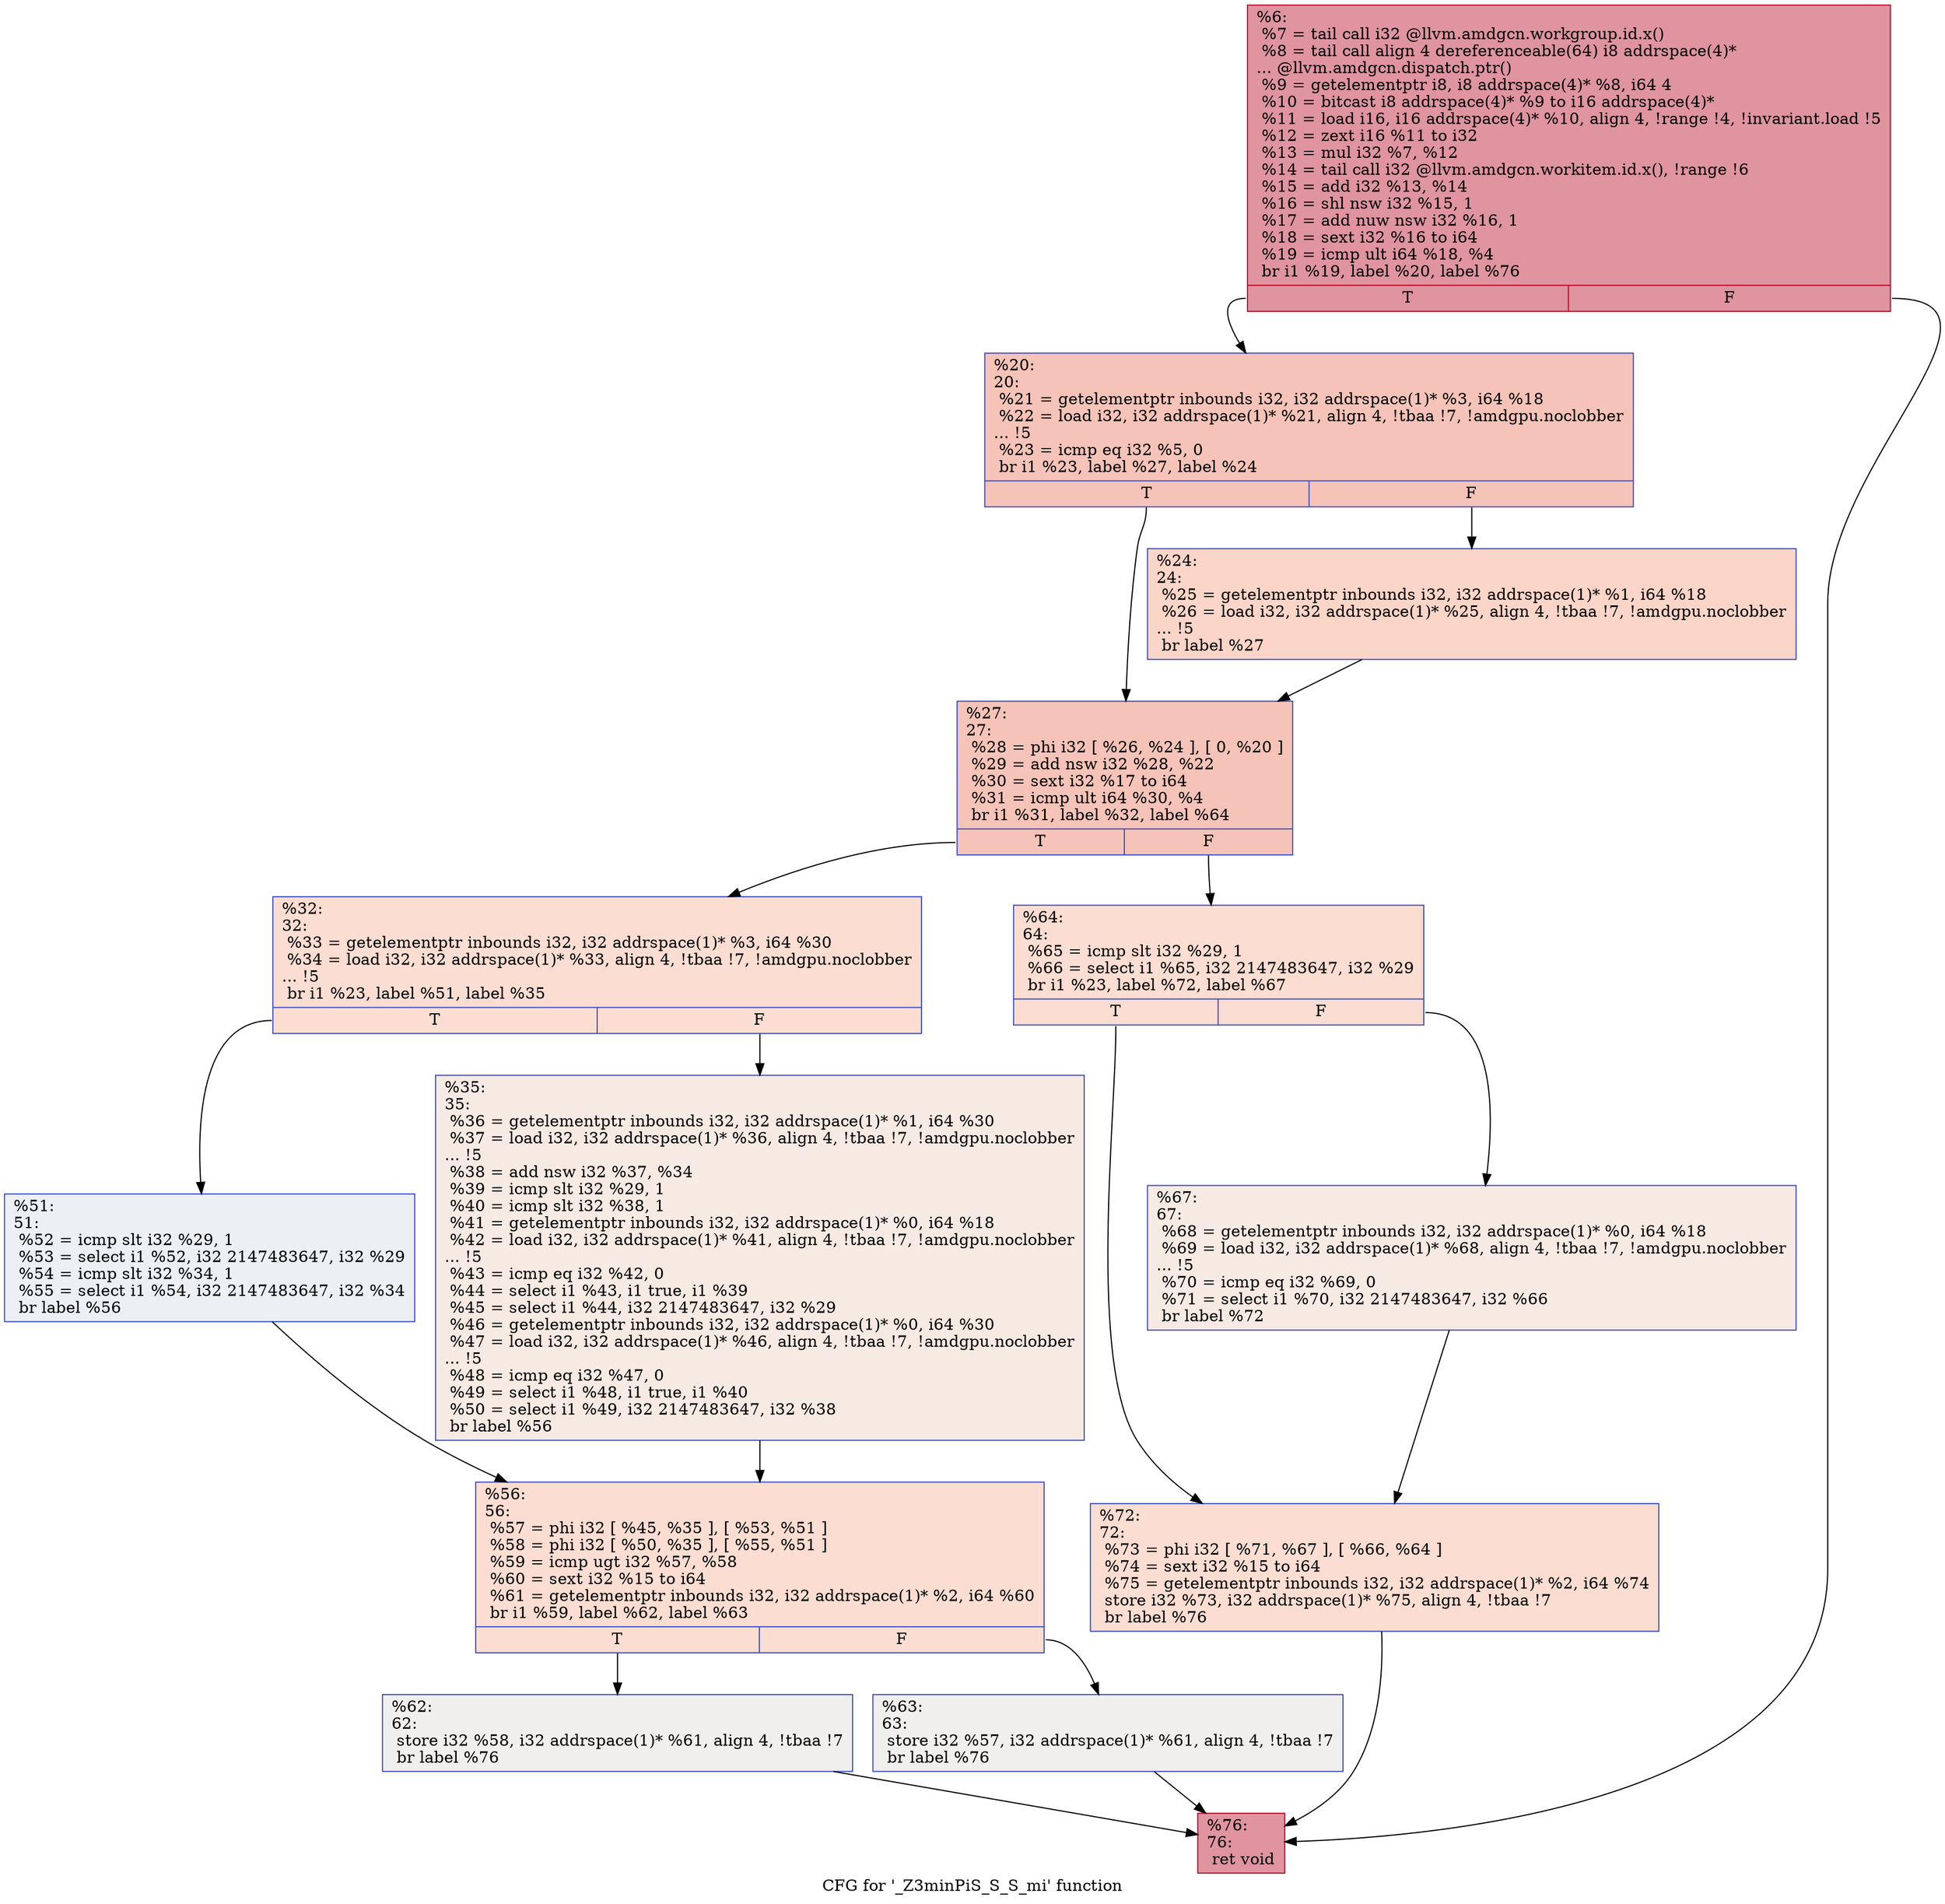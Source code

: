 digraph "CFG for '_Z3minPiS_S_S_mi' function" {
	label="CFG for '_Z3minPiS_S_S_mi' function";

	Node0x46b6cc0 [shape=record,color="#b70d28ff", style=filled, fillcolor="#b70d2870",label="{%6:\l  %7 = tail call i32 @llvm.amdgcn.workgroup.id.x()\l  %8 = tail call align 4 dereferenceable(64) i8 addrspace(4)*\l... @llvm.amdgcn.dispatch.ptr()\l  %9 = getelementptr i8, i8 addrspace(4)* %8, i64 4\l  %10 = bitcast i8 addrspace(4)* %9 to i16 addrspace(4)*\l  %11 = load i16, i16 addrspace(4)* %10, align 4, !range !4, !invariant.load !5\l  %12 = zext i16 %11 to i32\l  %13 = mul i32 %7, %12\l  %14 = tail call i32 @llvm.amdgcn.workitem.id.x(), !range !6\l  %15 = add i32 %13, %14\l  %16 = shl nsw i32 %15, 1\l  %17 = add nuw nsw i32 %16, 1\l  %18 = sext i32 %16 to i64\l  %19 = icmp ult i64 %18, %4\l  br i1 %19, label %20, label %76\l|{<s0>T|<s1>F}}"];
	Node0x46b6cc0:s0 -> Node0x46b8da0;
	Node0x46b6cc0:s1 -> Node0x46b8e30;
	Node0x46b8da0 [shape=record,color="#3d50c3ff", style=filled, fillcolor="#e8765c70",label="{%20:\l20:                                               \l  %21 = getelementptr inbounds i32, i32 addrspace(1)* %3, i64 %18\l  %22 = load i32, i32 addrspace(1)* %21, align 4, !tbaa !7, !amdgpu.noclobber\l... !5\l  %23 = icmp eq i32 %5, 0\l  br i1 %23, label %27, label %24\l|{<s0>T|<s1>F}}"];
	Node0x46b8da0:s0 -> Node0x46b98d0;
	Node0x46b8da0:s1 -> Node0x46b9960;
	Node0x46b9960 [shape=record,color="#3d50c3ff", style=filled, fillcolor="#f5a08170",label="{%24:\l24:                                               \l  %25 = getelementptr inbounds i32, i32 addrspace(1)* %1, i64 %18\l  %26 = load i32, i32 addrspace(1)* %25, align 4, !tbaa !7, !amdgpu.noclobber\l... !5\l  br label %27\l}"];
	Node0x46b9960 -> Node0x46b98d0;
	Node0x46b98d0 [shape=record,color="#3d50c3ff", style=filled, fillcolor="#e8765c70",label="{%27:\l27:                                               \l  %28 = phi i32 [ %26, %24 ], [ 0, %20 ]\l  %29 = add nsw i32 %28, %22\l  %30 = sext i32 %17 to i64\l  %31 = icmp ult i64 %30, %4\l  br i1 %31, label %32, label %64\l|{<s0>T|<s1>F}}"];
	Node0x46b98d0:s0 -> Node0x46ba470;
	Node0x46b98d0:s1 -> Node0x46ba4c0;
	Node0x46ba470 [shape=record,color="#3d50c3ff", style=filled, fillcolor="#f7b39670",label="{%32:\l32:                                               \l  %33 = getelementptr inbounds i32, i32 addrspace(1)* %3, i64 %30\l  %34 = load i32, i32 addrspace(1)* %33, align 4, !tbaa !7, !amdgpu.noclobber\l... !5\l  br i1 %23, label %51, label %35\l|{<s0>T|<s1>F}}"];
	Node0x46ba470:s0 -> Node0x46ba840;
	Node0x46ba470:s1 -> Node0x46ba8d0;
	Node0x46ba8d0 [shape=record,color="#3d50c3ff", style=filled, fillcolor="#eed0c070",label="{%35:\l35:                                               \l  %36 = getelementptr inbounds i32, i32 addrspace(1)* %1, i64 %30\l  %37 = load i32, i32 addrspace(1)* %36, align 4, !tbaa !7, !amdgpu.noclobber\l... !5\l  %38 = add nsw i32 %37, %34\l  %39 = icmp slt i32 %29, 1\l  %40 = icmp slt i32 %38, 1\l  %41 = getelementptr inbounds i32, i32 addrspace(1)* %0, i64 %18\l  %42 = load i32, i32 addrspace(1)* %41, align 4, !tbaa !7, !amdgpu.noclobber\l... !5\l  %43 = icmp eq i32 %42, 0\l  %44 = select i1 %43, i1 true, i1 %39\l  %45 = select i1 %44, i32 2147483647, i32 %29\l  %46 = getelementptr inbounds i32, i32 addrspace(1)* %0, i64 %30\l  %47 = load i32, i32 addrspace(1)* %46, align 4, !tbaa !7, !amdgpu.noclobber\l... !5\l  %48 = icmp eq i32 %47, 0\l  %49 = select i1 %48, i1 true, i1 %40\l  %50 = select i1 %49, i32 2147483647, i32 %38\l  br label %56\l}"];
	Node0x46ba8d0 -> Node0x46bb3b0;
	Node0x46ba840 [shape=record,color="#3d50c3ff", style=filled, fillcolor="#d4dbe670",label="{%51:\l51:                                               \l  %52 = icmp slt i32 %29, 1\l  %53 = select i1 %52, i32 2147483647, i32 %29\l  %54 = icmp slt i32 %34, 1\l  %55 = select i1 %54, i32 2147483647, i32 %34\l  br label %56\l}"];
	Node0x46ba840 -> Node0x46bb3b0;
	Node0x46bb3b0 [shape=record,color="#3d50c3ff", style=filled, fillcolor="#f7b39670",label="{%56:\l56:                                               \l  %57 = phi i32 [ %45, %35 ], [ %53, %51 ]\l  %58 = phi i32 [ %50, %35 ], [ %55, %51 ]\l  %59 = icmp ugt i32 %57, %58\l  %60 = sext i32 %15 to i64\l  %61 = getelementptr inbounds i32, i32 addrspace(1)* %2, i64 %60\l  br i1 %59, label %62, label %63\l|{<s0>T|<s1>F}}"];
	Node0x46bb3b0:s0 -> Node0x46bbaa0;
	Node0x46bb3b0:s1 -> Node0x46bbaf0;
	Node0x46bbaa0 [shape=record,color="#3d50c3ff", style=filled, fillcolor="#e0dbd870",label="{%62:\l62:                                               \l  store i32 %58, i32 addrspace(1)* %61, align 4, !tbaa !7\l  br label %76\l}"];
	Node0x46bbaa0 -> Node0x46b8e30;
	Node0x46bbaf0 [shape=record,color="#3d50c3ff", style=filled, fillcolor="#e0dbd870",label="{%63:\l63:                                               \l  store i32 %57, i32 addrspace(1)* %61, align 4, !tbaa !7\l  br label %76\l}"];
	Node0x46bbaf0 -> Node0x46b8e30;
	Node0x46ba4c0 [shape=record,color="#3d50c3ff", style=filled, fillcolor="#f7b39670",label="{%64:\l64:                                               \l  %65 = icmp slt i32 %29, 1\l  %66 = select i1 %65, i32 2147483647, i32 %29\l  br i1 %23, label %72, label %67\l|{<s0>T|<s1>F}}"];
	Node0x46ba4c0:s0 -> Node0x46ba740;
	Node0x46ba4c0:s1 -> Node0x46ba790;
	Node0x46ba790 [shape=record,color="#3d50c3ff", style=filled, fillcolor="#eed0c070",label="{%67:\l67:                                               \l  %68 = getelementptr inbounds i32, i32 addrspace(1)* %0, i64 %18\l  %69 = load i32, i32 addrspace(1)* %68, align 4, !tbaa !7, !amdgpu.noclobber\l... !5\l  %70 = icmp eq i32 %69, 0\l  %71 = select i1 %70, i32 2147483647, i32 %66\l  br label %72\l}"];
	Node0x46ba790 -> Node0x46ba740;
	Node0x46ba740 [shape=record,color="#3d50c3ff", style=filled, fillcolor="#f7b39670",label="{%72:\l72:                                               \l  %73 = phi i32 [ %71, %67 ], [ %66, %64 ]\l  %74 = sext i32 %15 to i64\l  %75 = getelementptr inbounds i32, i32 addrspace(1)* %2, i64 %74\l  store i32 %73, i32 addrspace(1)* %75, align 4, !tbaa !7\l  br label %76\l}"];
	Node0x46ba740 -> Node0x46b8e30;
	Node0x46b8e30 [shape=record,color="#b70d28ff", style=filled, fillcolor="#b70d2870",label="{%76:\l76:                                               \l  ret void\l}"];
}
